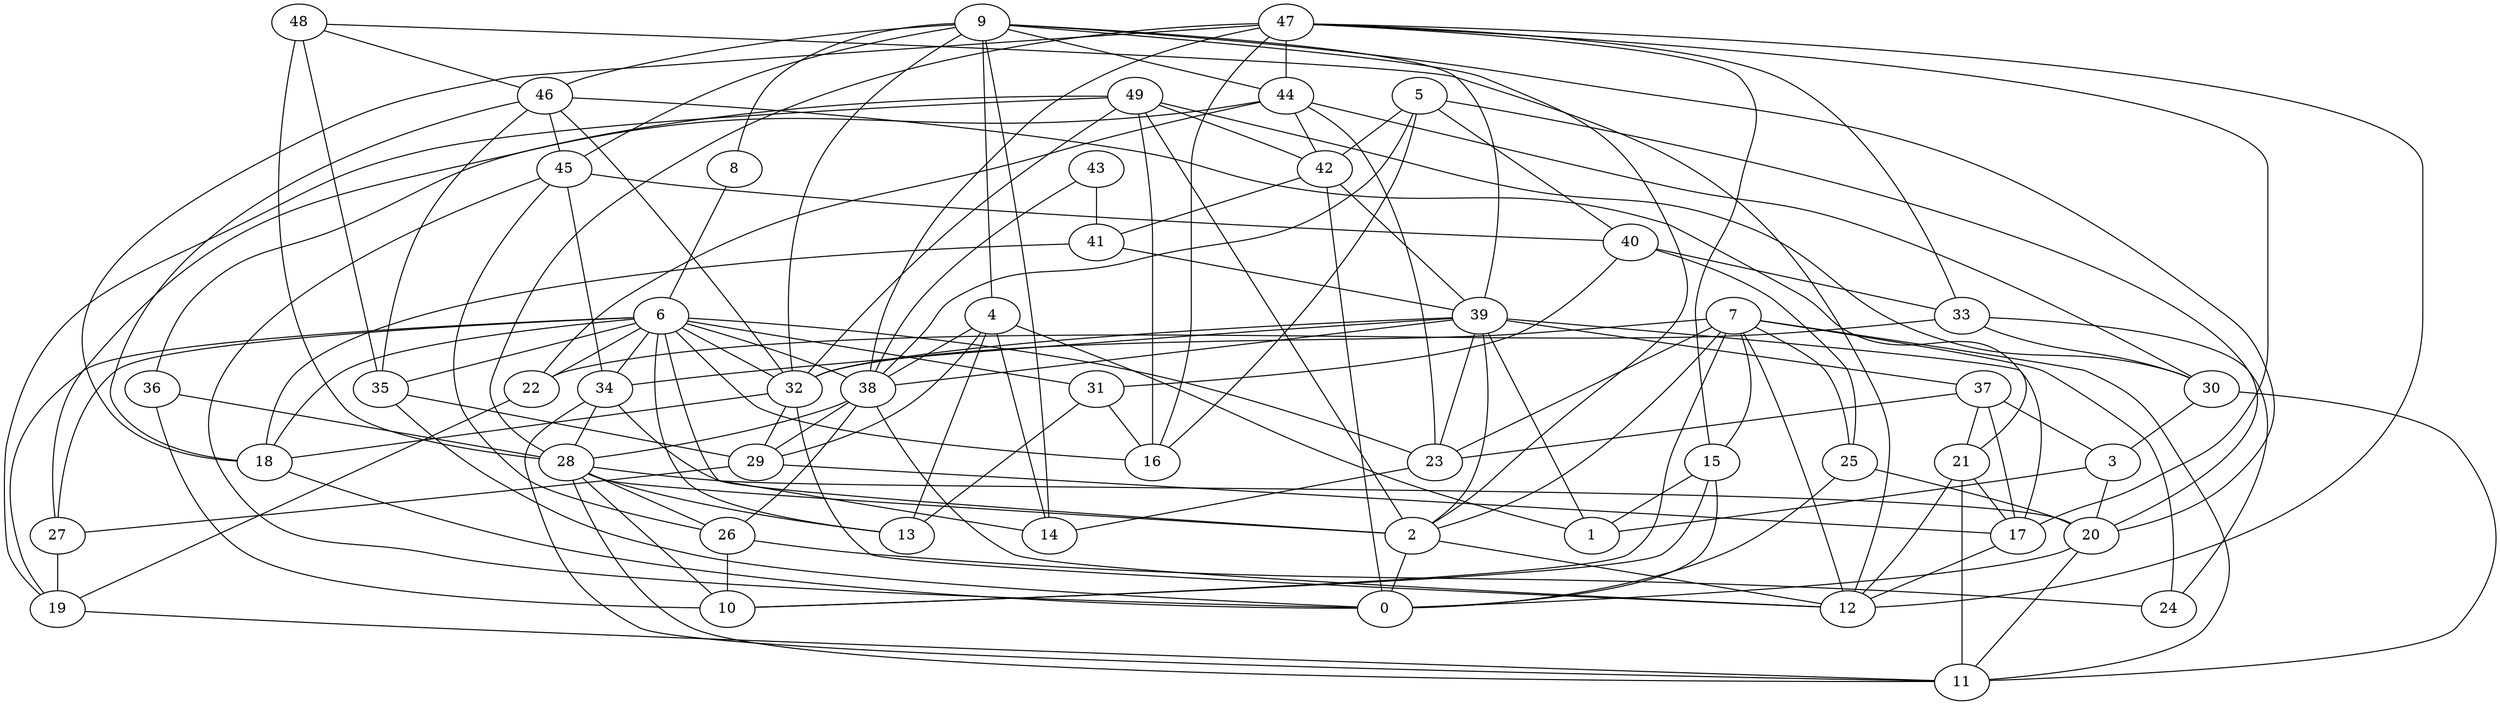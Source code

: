digraph GG_graph {

subgraph G_graph {
edge [color = black]
"22" -> "19" [dir = none]
"26" -> "24" [dir = none]
"26" -> "10" [dir = none]
"35" -> "0" [dir = none]
"46" -> "32" [dir = none]
"46" -> "35" [dir = none]
"34" -> "11" [dir = none]
"34" -> "28" [dir = none]
"5" -> "38" [dir = none]
"5" -> "42" [dir = none]
"5" -> "20" [dir = none]
"5" -> "40" [dir = none]
"5" -> "16" [dir = none]
"44" -> "23" [dir = none]
"44" -> "27" [dir = none]
"44" -> "42" [dir = none]
"48" -> "35" [dir = none]
"48" -> "12" [dir = none]
"47" -> "28" [dir = none]
"47" -> "18" [dir = none]
"47" -> "12" [dir = none]
"47" -> "33" [dir = none]
"47" -> "44" [dir = none]
"18" -> "0" [dir = none]
"36" -> "28" [dir = none]
"36" -> "10" [dir = none]
"9" -> "2" [dir = none]
"9" -> "46" [dir = none]
"9" -> "44" [dir = none]
"9" -> "8" [dir = none]
"8" -> "6" [dir = none]
"38" -> "29" [dir = none]
"38" -> "12" [dir = none]
"38" -> "28" [dir = none]
"38" -> "26" [dir = none]
"33" -> "30" [dir = none]
"33" -> "22" [dir = none]
"33" -> "24" [dir = none]
"15" -> "10" [dir = none]
"15" -> "0" [dir = none]
"15" -> "1" [dir = none]
"29" -> "17" [dir = none]
"4" -> "13" [dir = none]
"4" -> "29" [dir = none]
"40" -> "25" [dir = none]
"17" -> "12" [dir = none]
"7" -> "10" [dir = none]
"7" -> "23" [dir = none]
"7" -> "2" [dir = none]
"7" -> "11" [dir = none]
"7" -> "24" [dir = none]
"41" -> "39" [dir = none]
"28" -> "13" [dir = none]
"28" -> "26" [dir = none]
"28" -> "2" [dir = none]
"28" -> "11" [dir = none]
"28" -> "10" [dir = none]
"31" -> "13" [dir = none]
"42" -> "0" [dir = none]
"42" -> "39" [dir = none]
"42" -> "41" [dir = none]
"49" -> "16" [dir = none]
"49" -> "32" [dir = none]
"49" -> "42" [dir = none]
"49" -> "36" [dir = none]
"49" -> "2" [dir = none]
"49" -> "19" [dir = none]
"43" -> "41" [dir = none]
"43" -> "38" [dir = none]
"2" -> "12" [dir = none]
"2" -> "0" [dir = none]
"25" -> "0" [dir = none]
"25" -> "20" [dir = none]
"20" -> "0" [dir = none]
"20" -> "11" [dir = none]
"37" -> "17" [dir = none]
"37" -> "23" [dir = none]
"37" -> "21" [dir = none]
"37" -> "3" [dir = none]
"45" -> "26" [dir = none]
"45" -> "34" [dir = none]
"6" -> "35" [dir = none]
"6" -> "23" [dir = none]
"6" -> "22" [dir = none]
"6" -> "18" [dir = none]
"6" -> "32" [dir = none]
"6" -> "38" [dir = none]
"6" -> "14" [dir = none]
"6" -> "31" [dir = none]
"6" -> "27" [dir = none]
"6" -> "13" [dir = none]
"30" -> "3" [dir = none]
"30" -> "11" [dir = none]
"3" -> "1" [dir = none]
"21" -> "12" [dir = none]
"23" -> "14" [dir = none]
"39" -> "17" [dir = none]
"39" -> "2" [dir = none]
"47" -> "15" [dir = none]
"21" -> "11" [dir = none]
"39" -> "23" [dir = none]
"32" -> "29" [dir = none]
"45" -> "40" [dir = none]
"39" -> "32" [dir = none]
"7" -> "25" [dir = none]
"49" -> "30" [dir = none]
"7" -> "32" [dir = none]
"39" -> "34" [dir = none]
"44" -> "22" [dir = none]
"35" -> "29" [dir = none]
"48" -> "46" [dir = none]
"40" -> "33" [dir = none]
"29" -> "27" [dir = none]
"9" -> "4" [dir = none]
"40" -> "31" [dir = none]
"21" -> "17" [dir = none]
"47" -> "16" [dir = none]
"32" -> "12" [dir = none]
"28" -> "20" [dir = none]
"7" -> "12" [dir = none]
"39" -> "38" [dir = none]
"4" -> "38" [dir = none]
"6" -> "19" [dir = none]
"7" -> "15" [dir = none]
"47" -> "38" [dir = none]
"9" -> "32" [dir = none]
"46" -> "21" [dir = none]
"45" -> "0" [dir = none]
"44" -> "30" [dir = none]
"4" -> "1" [dir = none]
"47" -> "17" [dir = none]
"39" -> "37" [dir = none]
"31" -> "16" [dir = none]
"39" -> "1" [dir = none]
"9" -> "14" [dir = none]
"32" -> "18" [dir = none]
"48" -> "28" [dir = none]
"34" -> "2" [dir = none]
"27" -> "19" [dir = none]
"19" -> "11" [dir = none]
"4" -> "14" [dir = none]
"9" -> "20" [dir = none]
"9" -> "39" [dir = none]
"46" -> "18" [dir = none]
"6" -> "34" [dir = none]
"9" -> "45" [dir = none]
"3" -> "20" [dir = none]
"6" -> "16" [dir = none]
"46" -> "45" [dir = none]
"41" -> "18" [dir = none]
}

}
